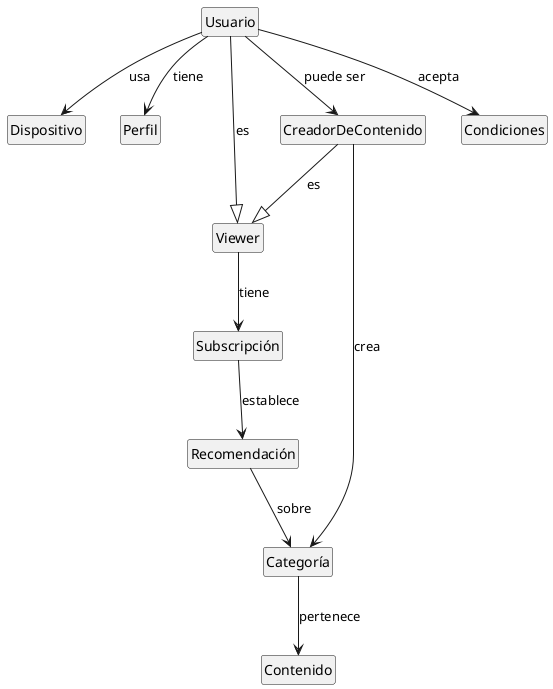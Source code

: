 @startuml
hide circle
hide empty members
class Dispositivo {
}

class Perfil{}


class Usuario {
}
class Viewer{}
class CreadorDeContenido{}
class Condiciones{}
class Categoría {
}

class Subscripción {
  
}

class Recomendación {
}

class Contenido {
}

Usuario --> Dispositivo :usa
Usuario -->Perfil :tiene
Usuario --> Condiciones :acepta
Usuario --|> Viewer :es
Usuario --> CreadorDeContenido :puede ser
Viewer --> Subscripción :tiene
Subscripción --> Recomendación :establece
Categoría --> Contenido :pertenece
Recomendación --> Categoría :sobre
CreadorDeContenido --> Categoría :crea
CreadorDeContenido --|>Viewer :es
@enduml
